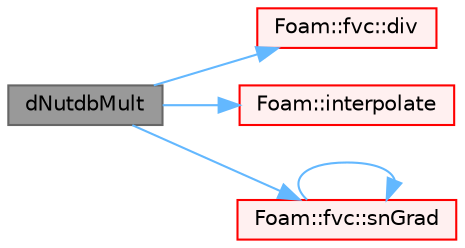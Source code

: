 digraph "dNutdbMult"
{
 // LATEX_PDF_SIZE
  bgcolor="transparent";
  edge [fontname=Helvetica,fontsize=10,labelfontname=Helvetica,labelfontsize=10];
  node [fontname=Helvetica,fontsize=10,shape=box,height=0.2,width=0.4];
  rankdir="LR";
  Node1 [id="Node000001",label="dNutdbMult",height=0.2,width=0.4,color="gray40", fillcolor="grey60", style="filled", fontcolor="black",tooltip=" "];
  Node1 -> Node2 [id="edge1_Node000001_Node000002",color="steelblue1",style="solid",tooltip=" "];
  Node2 [id="Node000002",label="Foam::fvc::div",height=0.2,width=0.4,color="red", fillcolor="#FFF0F0", style="filled",URL="$namespaceFoam_1_1fvc.html#a585533948ad80abfe589d920c641f251",tooltip=" "];
  Node1 -> Node4 [id="edge2_Node000001_Node000004",color="steelblue1",style="solid",tooltip=" "];
  Node4 [id="Node000004",label="Foam::interpolate",height=0.2,width=0.4,color="red", fillcolor="#FFF0F0", style="filled",URL="$namespaceFoam.html#aba5fff183ec42758b0944abeabec41ea",tooltip=" "];
  Node1 -> Node8 [id="edge3_Node000001_Node000008",color="steelblue1",style="solid",tooltip=" "];
  Node8 [id="Node000008",label="Foam::fvc::snGrad",height=0.2,width=0.4,color="red", fillcolor="#FFF0F0", style="filled",URL="$namespaceFoam_1_1fvc.html#a15da734ee906cb52cf17937ab84c41a0",tooltip=" "];
  Node8 -> Node8 [id="edge4_Node000008_Node000008",color="steelblue1",style="solid",tooltip=" "];
}
